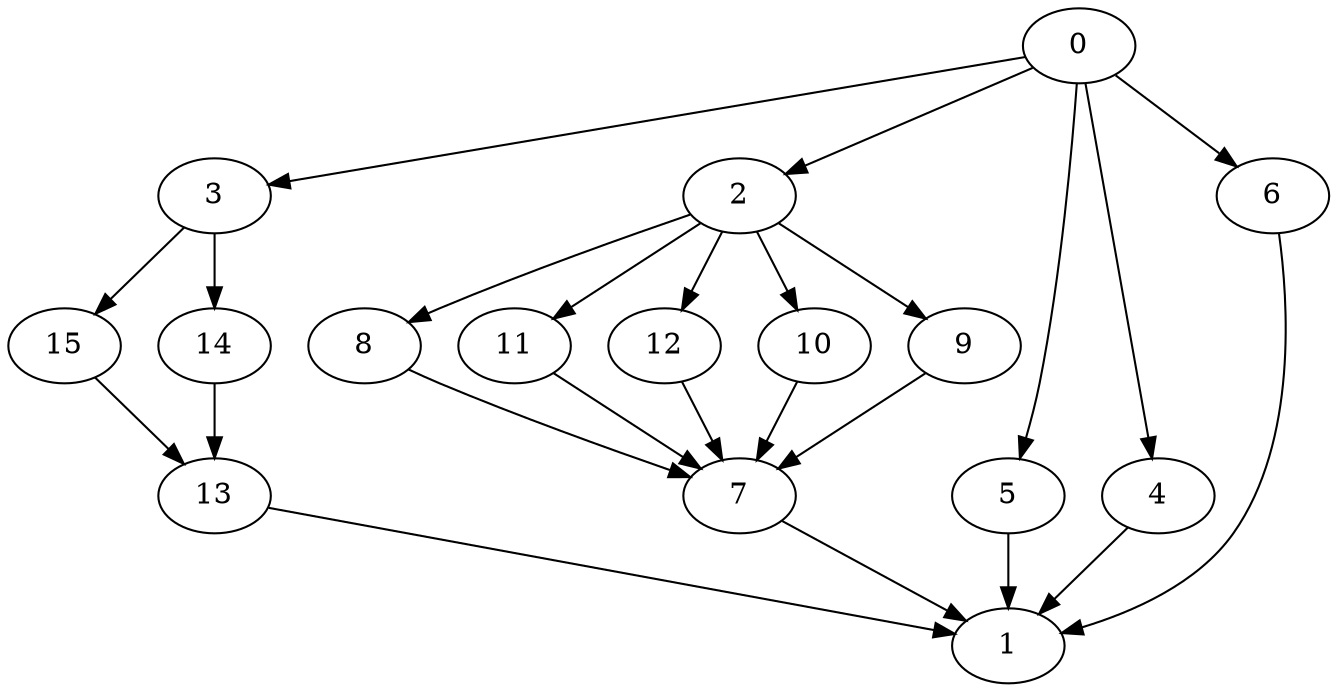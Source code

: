 digraph "SeriesParallel-MaxBf-5_Nodes_16_CCR_0.10_WeightType_Random#3" {
	graph ["Duplicate states"=0,
		GraphType=S_P,
		"Max states in OPEN"=0,
		Modes="120000ms; topo-ordered tasks, ; Pruning: task equivalence, fixed order ready list, ; F-value: ; Optimisation: best schedule length (\
SL) optimisation on equal, ",
		NumberOfTasks=16,
		"Pruned using list schedule length"=14032,
		"States removed from OPEN"=0,
		TargetSystem="Homogeneous-4",
		"Time to schedule (ms)"=553,
		"Total idle time"=198,
		"Total schedule length"=505,
		"Total sequential time"=1370,
		"Total states created"=49142
	];
	0	["Finish time"=33,
		Processor=0,
		"Start time"=0,
		Weight=33];
	3	["Finish time"=163,
		Processor=0,
		"Start time"=33,
		Weight=130];
	0 -> 3	[Weight=9];
	2	["Finish time"=166,
		Processor=1,
		"Start time"=36,
		Weight=130];
	0 -> 2	[Weight=3];
	5	["Finish time"=190,
		Processor=3,
		"Start time"=43,
		Weight=147];
	0 -> 5	[Weight=10];
	4	["Finish time"=397,
		Processor=2,
		"Start time"=283,
		Weight=114];
	0 -> 4	[Weight=5];
	6	["Finish time"=91,
		Processor=2,
		"Start time"=42,
		Weight=49];
	0 -> 6	[Weight=9];
	15	["Finish time"=293,
		Processor=0,
		"Start time"=163,
		Weight=130];
	3 -> 15	[Weight=10];
	14	["Finish time"=239,
		Processor=3,
		"Start time"=190,
		Weight=49];
	3 -> 14	[Weight=5];
	8	["Finish time"=283,
		Processor=2,
		"Start time"=201,
		Weight=82];
	2 -> 8	[Weight=4];
	11	["Finish time"=264,
		Processor=1,
		"Start time"=215,
		Weight=49];
	2 -> 11	[Weight=5];
	12	["Finish time"=215,
		Processor=1,
		"Start time"=166,
		Weight=49];
	2 -> 12	[Weight=4];
	10	["Finish time"=288,
		Processor=3,
		"Start time"=239,
		Weight=49];
	2 -> 10	[Weight=3];
	9	["Finish time"=201,
		Processor=2,
		"Start time"=168,
		Weight=33];
	2 -> 9	[Weight=2];
	13	["Finish time"=407,
		Processor=0,
		"Start time"=293,
		Weight=114];
	15 -> 13	[Weight=5];
	7	["Finish time"=402,
		Processor=3,
		"Start time"=288,
		Weight=114];
	8 -> 7	[Weight=4];
	14 -> 13	[Weight=10];
	11 -> 7	[Weight=5];
	12 -> 7	[Weight=5];
	10 -> 7	[Weight=2];
	9 -> 7	[Weight=4];
	1	["Finish time"=505,
		Processor=0,
		"Start time"=407,
		Weight=98];
	5 -> 1	[Weight=6];
	13 -> 1	[Weight=9];
	4 -> 1	[Weight=4];
	7 -> 1	[Weight=4];
	6 -> 1	[Weight=10];
}
